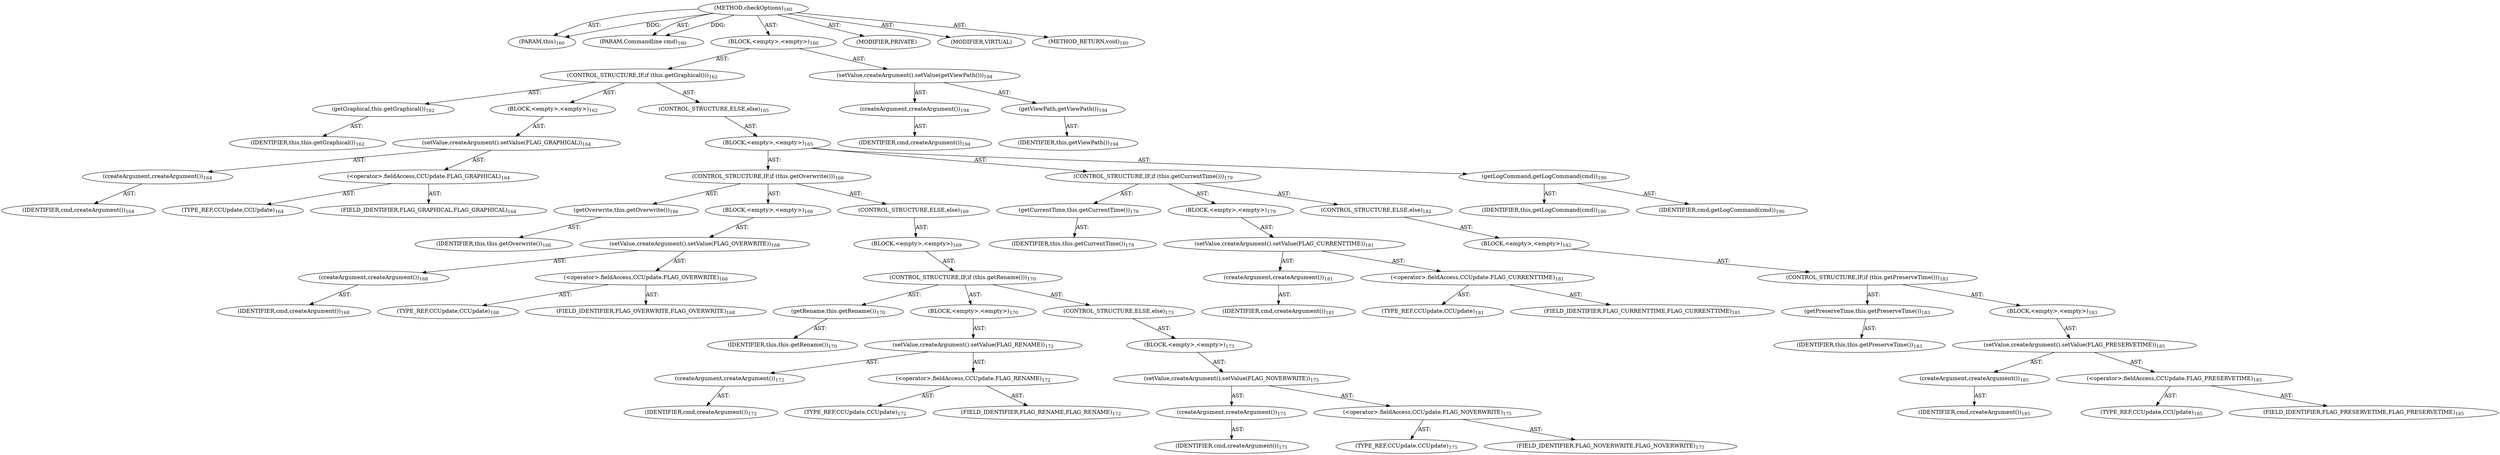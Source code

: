 digraph "checkOptions" {  
"111669149697" [label = <(METHOD,checkOptions)<SUB>160</SUB>> ]
"115964116993" [label = <(PARAM,this)<SUB>160</SUB>> ]
"115964116995" [label = <(PARAM,Commandline cmd)<SUB>160</SUB>> ]
"25769803780" [label = <(BLOCK,&lt;empty&gt;,&lt;empty&gt;)<SUB>160</SUB>> ]
"47244640258" [label = <(CONTROL_STRUCTURE,IF,if (this.getGraphical()))<SUB>162</SUB>> ]
"30064771102" [label = <(getGraphical,this.getGraphical())<SUB>162</SUB>> ]
"68719476743" [label = <(IDENTIFIER,this,this.getGraphical())<SUB>162</SUB>> ]
"25769803781" [label = <(BLOCK,&lt;empty&gt;,&lt;empty&gt;)<SUB>162</SUB>> ]
"30064771103" [label = <(setValue,createArgument().setValue(FLAG_GRAPHICAL))<SUB>164</SUB>> ]
"30064771104" [label = <(createArgument,createArgument())<SUB>164</SUB>> ]
"68719476773" [label = <(IDENTIFIER,cmd,createArgument())<SUB>164</SUB>> ]
"30064771105" [label = <(&lt;operator&gt;.fieldAccess,CCUpdate.FLAG_GRAPHICAL)<SUB>164</SUB>> ]
"180388626432" [label = <(TYPE_REF,CCUpdate,CCUpdate)<SUB>164</SUB>> ]
"55834574849" [label = <(FIELD_IDENTIFIER,FLAG_GRAPHICAL,FLAG_GRAPHICAL)<SUB>164</SUB>> ]
"47244640259" [label = <(CONTROL_STRUCTURE,ELSE,else)<SUB>165</SUB>> ]
"25769803782" [label = <(BLOCK,&lt;empty&gt;,&lt;empty&gt;)<SUB>165</SUB>> ]
"47244640260" [label = <(CONTROL_STRUCTURE,IF,if (this.getOverwrite()))<SUB>166</SUB>> ]
"30064771106" [label = <(getOverwrite,this.getOverwrite())<SUB>166</SUB>> ]
"68719476744" [label = <(IDENTIFIER,this,this.getOverwrite())<SUB>166</SUB>> ]
"25769803783" [label = <(BLOCK,&lt;empty&gt;,&lt;empty&gt;)<SUB>166</SUB>> ]
"30064771107" [label = <(setValue,createArgument().setValue(FLAG_OVERWRITE))<SUB>168</SUB>> ]
"30064771108" [label = <(createArgument,createArgument())<SUB>168</SUB>> ]
"68719476774" [label = <(IDENTIFIER,cmd,createArgument())<SUB>168</SUB>> ]
"30064771109" [label = <(&lt;operator&gt;.fieldAccess,CCUpdate.FLAG_OVERWRITE)<SUB>168</SUB>> ]
"180388626433" [label = <(TYPE_REF,CCUpdate,CCUpdate)<SUB>168</SUB>> ]
"55834574850" [label = <(FIELD_IDENTIFIER,FLAG_OVERWRITE,FLAG_OVERWRITE)<SUB>168</SUB>> ]
"47244640261" [label = <(CONTROL_STRUCTURE,ELSE,else)<SUB>169</SUB>> ]
"25769803784" [label = <(BLOCK,&lt;empty&gt;,&lt;empty&gt;)<SUB>169</SUB>> ]
"47244640262" [label = <(CONTROL_STRUCTURE,IF,if (this.getRename()))<SUB>170</SUB>> ]
"30064771110" [label = <(getRename,this.getRename())<SUB>170</SUB>> ]
"68719476745" [label = <(IDENTIFIER,this,this.getRename())<SUB>170</SUB>> ]
"25769803785" [label = <(BLOCK,&lt;empty&gt;,&lt;empty&gt;)<SUB>170</SUB>> ]
"30064771111" [label = <(setValue,createArgument().setValue(FLAG_RENAME))<SUB>172</SUB>> ]
"30064771112" [label = <(createArgument,createArgument())<SUB>172</SUB>> ]
"68719476775" [label = <(IDENTIFIER,cmd,createArgument())<SUB>172</SUB>> ]
"30064771113" [label = <(&lt;operator&gt;.fieldAccess,CCUpdate.FLAG_RENAME)<SUB>172</SUB>> ]
"180388626434" [label = <(TYPE_REF,CCUpdate,CCUpdate)<SUB>172</SUB>> ]
"55834574851" [label = <(FIELD_IDENTIFIER,FLAG_RENAME,FLAG_RENAME)<SUB>172</SUB>> ]
"47244640263" [label = <(CONTROL_STRUCTURE,ELSE,else)<SUB>173</SUB>> ]
"25769803786" [label = <(BLOCK,&lt;empty&gt;,&lt;empty&gt;)<SUB>173</SUB>> ]
"30064771114" [label = <(setValue,createArgument().setValue(FLAG_NOVERWRITE))<SUB>175</SUB>> ]
"30064771115" [label = <(createArgument,createArgument())<SUB>175</SUB>> ]
"68719476776" [label = <(IDENTIFIER,cmd,createArgument())<SUB>175</SUB>> ]
"30064771116" [label = <(&lt;operator&gt;.fieldAccess,CCUpdate.FLAG_NOVERWRITE)<SUB>175</SUB>> ]
"180388626435" [label = <(TYPE_REF,CCUpdate,CCUpdate)<SUB>175</SUB>> ]
"55834574852" [label = <(FIELD_IDENTIFIER,FLAG_NOVERWRITE,FLAG_NOVERWRITE)<SUB>175</SUB>> ]
"47244640264" [label = <(CONTROL_STRUCTURE,IF,if (this.getCurrentTime()))<SUB>179</SUB>> ]
"30064771117" [label = <(getCurrentTime,this.getCurrentTime())<SUB>179</SUB>> ]
"68719476746" [label = <(IDENTIFIER,this,this.getCurrentTime())<SUB>179</SUB>> ]
"25769803787" [label = <(BLOCK,&lt;empty&gt;,&lt;empty&gt;)<SUB>179</SUB>> ]
"30064771118" [label = <(setValue,createArgument().setValue(FLAG_CURRENTTIME))<SUB>181</SUB>> ]
"30064771119" [label = <(createArgument,createArgument())<SUB>181</SUB>> ]
"68719476777" [label = <(IDENTIFIER,cmd,createArgument())<SUB>181</SUB>> ]
"30064771120" [label = <(&lt;operator&gt;.fieldAccess,CCUpdate.FLAG_CURRENTTIME)<SUB>181</SUB>> ]
"180388626436" [label = <(TYPE_REF,CCUpdate,CCUpdate)<SUB>181</SUB>> ]
"55834574853" [label = <(FIELD_IDENTIFIER,FLAG_CURRENTTIME,FLAG_CURRENTTIME)<SUB>181</SUB>> ]
"47244640265" [label = <(CONTROL_STRUCTURE,ELSE,else)<SUB>182</SUB>> ]
"25769803788" [label = <(BLOCK,&lt;empty&gt;,&lt;empty&gt;)<SUB>182</SUB>> ]
"47244640266" [label = <(CONTROL_STRUCTURE,IF,if (this.getPreserveTime()))<SUB>183</SUB>> ]
"30064771121" [label = <(getPreserveTime,this.getPreserveTime())<SUB>183</SUB>> ]
"68719476747" [label = <(IDENTIFIER,this,this.getPreserveTime())<SUB>183</SUB>> ]
"25769803789" [label = <(BLOCK,&lt;empty&gt;,&lt;empty&gt;)<SUB>183</SUB>> ]
"30064771122" [label = <(setValue,createArgument().setValue(FLAG_PRESERVETIME))<SUB>185</SUB>> ]
"30064771123" [label = <(createArgument,createArgument())<SUB>185</SUB>> ]
"68719476778" [label = <(IDENTIFIER,cmd,createArgument())<SUB>185</SUB>> ]
"30064771124" [label = <(&lt;operator&gt;.fieldAccess,CCUpdate.FLAG_PRESERVETIME)<SUB>185</SUB>> ]
"180388626437" [label = <(TYPE_REF,CCUpdate,CCUpdate)<SUB>185</SUB>> ]
"55834574854" [label = <(FIELD_IDENTIFIER,FLAG_PRESERVETIME,FLAG_PRESERVETIME)<SUB>185</SUB>> ]
"30064771125" [label = <(getLogCommand,getLogCommand(cmd))<SUB>190</SUB>> ]
"68719476748" [label = <(IDENTIFIER,this,getLogCommand(cmd))<SUB>190</SUB>> ]
"68719476779" [label = <(IDENTIFIER,cmd,getLogCommand(cmd))<SUB>190</SUB>> ]
"30064771126" [label = <(setValue,createArgument().setValue(getViewPath()))<SUB>194</SUB>> ]
"30064771127" [label = <(createArgument,createArgument())<SUB>194</SUB>> ]
"68719476780" [label = <(IDENTIFIER,cmd,createArgument())<SUB>194</SUB>> ]
"30064771128" [label = <(getViewPath,getViewPath())<SUB>194</SUB>> ]
"68719476749" [label = <(IDENTIFIER,this,getViewPath())<SUB>194</SUB>> ]
"133143986184" [label = <(MODIFIER,PRIVATE)> ]
"133143986185" [label = <(MODIFIER,VIRTUAL)> ]
"128849018881" [label = <(METHOD_RETURN,void)<SUB>160</SUB>> ]
  "111669149697" -> "115964116993"  [ label = "AST: "] 
  "111669149697" -> "115964116995"  [ label = "AST: "] 
  "111669149697" -> "25769803780"  [ label = "AST: "] 
  "111669149697" -> "133143986184"  [ label = "AST: "] 
  "111669149697" -> "133143986185"  [ label = "AST: "] 
  "111669149697" -> "128849018881"  [ label = "AST: "] 
  "25769803780" -> "47244640258"  [ label = "AST: "] 
  "25769803780" -> "30064771126"  [ label = "AST: "] 
  "47244640258" -> "30064771102"  [ label = "AST: "] 
  "47244640258" -> "25769803781"  [ label = "AST: "] 
  "47244640258" -> "47244640259"  [ label = "AST: "] 
  "30064771102" -> "68719476743"  [ label = "AST: "] 
  "25769803781" -> "30064771103"  [ label = "AST: "] 
  "30064771103" -> "30064771104"  [ label = "AST: "] 
  "30064771103" -> "30064771105"  [ label = "AST: "] 
  "30064771104" -> "68719476773"  [ label = "AST: "] 
  "30064771105" -> "180388626432"  [ label = "AST: "] 
  "30064771105" -> "55834574849"  [ label = "AST: "] 
  "47244640259" -> "25769803782"  [ label = "AST: "] 
  "25769803782" -> "47244640260"  [ label = "AST: "] 
  "25769803782" -> "47244640264"  [ label = "AST: "] 
  "25769803782" -> "30064771125"  [ label = "AST: "] 
  "47244640260" -> "30064771106"  [ label = "AST: "] 
  "47244640260" -> "25769803783"  [ label = "AST: "] 
  "47244640260" -> "47244640261"  [ label = "AST: "] 
  "30064771106" -> "68719476744"  [ label = "AST: "] 
  "25769803783" -> "30064771107"  [ label = "AST: "] 
  "30064771107" -> "30064771108"  [ label = "AST: "] 
  "30064771107" -> "30064771109"  [ label = "AST: "] 
  "30064771108" -> "68719476774"  [ label = "AST: "] 
  "30064771109" -> "180388626433"  [ label = "AST: "] 
  "30064771109" -> "55834574850"  [ label = "AST: "] 
  "47244640261" -> "25769803784"  [ label = "AST: "] 
  "25769803784" -> "47244640262"  [ label = "AST: "] 
  "47244640262" -> "30064771110"  [ label = "AST: "] 
  "47244640262" -> "25769803785"  [ label = "AST: "] 
  "47244640262" -> "47244640263"  [ label = "AST: "] 
  "30064771110" -> "68719476745"  [ label = "AST: "] 
  "25769803785" -> "30064771111"  [ label = "AST: "] 
  "30064771111" -> "30064771112"  [ label = "AST: "] 
  "30064771111" -> "30064771113"  [ label = "AST: "] 
  "30064771112" -> "68719476775"  [ label = "AST: "] 
  "30064771113" -> "180388626434"  [ label = "AST: "] 
  "30064771113" -> "55834574851"  [ label = "AST: "] 
  "47244640263" -> "25769803786"  [ label = "AST: "] 
  "25769803786" -> "30064771114"  [ label = "AST: "] 
  "30064771114" -> "30064771115"  [ label = "AST: "] 
  "30064771114" -> "30064771116"  [ label = "AST: "] 
  "30064771115" -> "68719476776"  [ label = "AST: "] 
  "30064771116" -> "180388626435"  [ label = "AST: "] 
  "30064771116" -> "55834574852"  [ label = "AST: "] 
  "47244640264" -> "30064771117"  [ label = "AST: "] 
  "47244640264" -> "25769803787"  [ label = "AST: "] 
  "47244640264" -> "47244640265"  [ label = "AST: "] 
  "30064771117" -> "68719476746"  [ label = "AST: "] 
  "25769803787" -> "30064771118"  [ label = "AST: "] 
  "30064771118" -> "30064771119"  [ label = "AST: "] 
  "30064771118" -> "30064771120"  [ label = "AST: "] 
  "30064771119" -> "68719476777"  [ label = "AST: "] 
  "30064771120" -> "180388626436"  [ label = "AST: "] 
  "30064771120" -> "55834574853"  [ label = "AST: "] 
  "47244640265" -> "25769803788"  [ label = "AST: "] 
  "25769803788" -> "47244640266"  [ label = "AST: "] 
  "47244640266" -> "30064771121"  [ label = "AST: "] 
  "47244640266" -> "25769803789"  [ label = "AST: "] 
  "30064771121" -> "68719476747"  [ label = "AST: "] 
  "25769803789" -> "30064771122"  [ label = "AST: "] 
  "30064771122" -> "30064771123"  [ label = "AST: "] 
  "30064771122" -> "30064771124"  [ label = "AST: "] 
  "30064771123" -> "68719476778"  [ label = "AST: "] 
  "30064771124" -> "180388626437"  [ label = "AST: "] 
  "30064771124" -> "55834574854"  [ label = "AST: "] 
  "30064771125" -> "68719476748"  [ label = "AST: "] 
  "30064771125" -> "68719476779"  [ label = "AST: "] 
  "30064771126" -> "30064771127"  [ label = "AST: "] 
  "30064771126" -> "30064771128"  [ label = "AST: "] 
  "30064771127" -> "68719476780"  [ label = "AST: "] 
  "30064771128" -> "68719476749"  [ label = "AST: "] 
  "111669149697" -> "115964116993"  [ label = "DDG: "] 
  "111669149697" -> "115964116995"  [ label = "DDG: "] 
}
